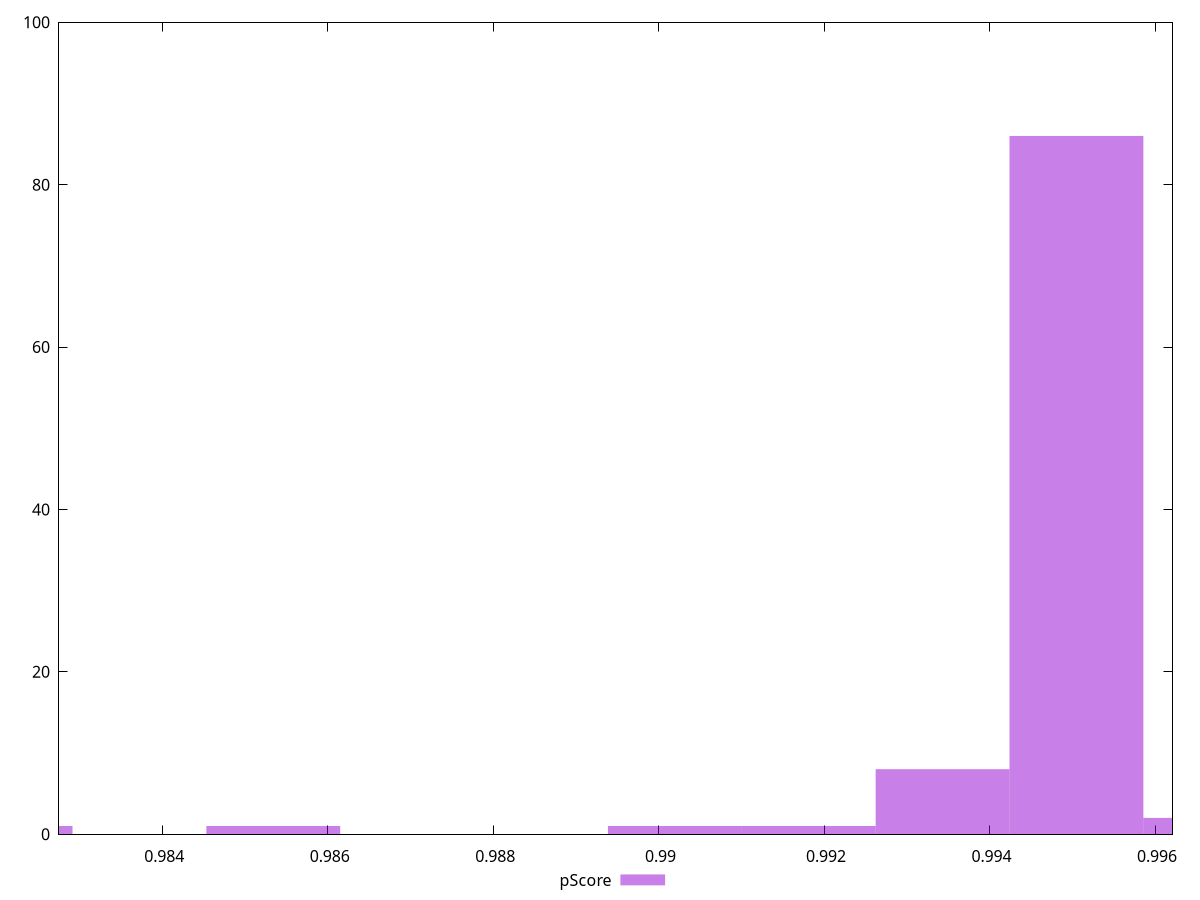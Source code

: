 reset

$pScore <<EOF
0.9901963137093414 1
0.9950502172079165 86
0.9934322493750581 8
0.9918142815421997 1
0.9966681850407749 2
0.9853424102107661 1
0.9821064745450493 1
EOF

set key outside below
set boxwidth 0.0016179678328584008
set xrange [0.9827521983514116:0.9962113647861295]
set yrange [0:100]
set trange [0:100]
set style fill transparent solid 0.5 noborder
set terminal svg size 640, 490 enhanced background rgb 'white'
set output "report_00018_2021-02-10T15-25-16.877Z/max-potential-fid/samples/pages+cached+noadtech+nomedia/pScore/histogram.svg"

plot $pScore title "pScore" with boxes

reset
